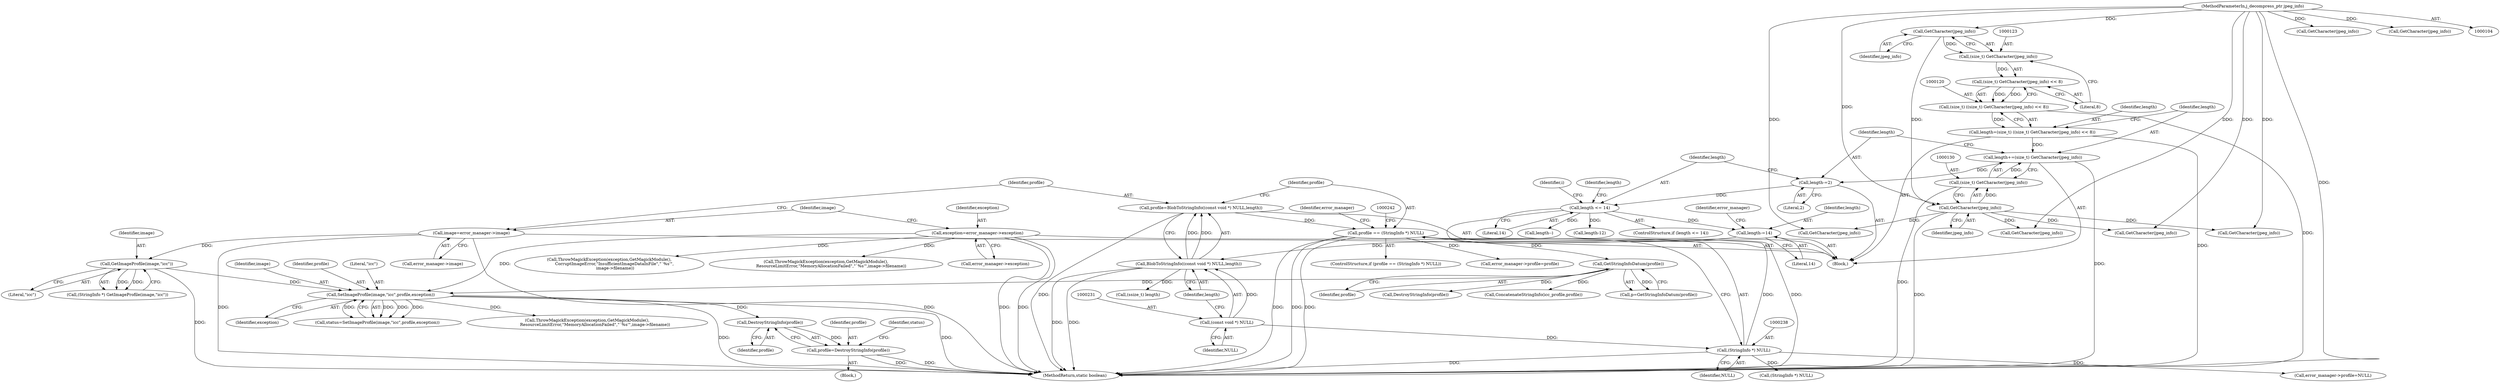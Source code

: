 digraph "0_ImageMagick_39f226a9c137f547e12afde972eeba7551124493@pointer" {
"1000353" [label="(Call,DestroyStringInfo(profile))"];
"1000346" [label="(Call,SetImageProfile(image,\"icc\",profile,exception))"];
"1000325" [label="(Call,GetImageProfile(image,\"icc\"))"];
"1000222" [label="(Call,image=error_manager->image)"];
"1000261" [label="(Call,GetStringInfoDatum(profile))"];
"1000235" [label="(Call,profile == (StringInfo *) NULL)"];
"1000227" [label="(Call,profile=BlobToStringInfo((const void *) NULL,length))"];
"1000229" [label="(Call,BlobToStringInfo((const void *) NULL,length))"];
"1000230" [label="(Call,(const void *) NULL)"];
"1000207" [label="(Call,length-=14)"];
"1000137" [label="(Call,length <= 14)"];
"1000133" [label="(Call,length-=2)"];
"1000127" [label="(Call,length+=(size_t) GetCharacter(jpeg_info))"];
"1000129" [label="(Call,(size_t) GetCharacter(jpeg_info))"];
"1000131" [label="(Call,GetCharacter(jpeg_info))"];
"1000124" [label="(Call,GetCharacter(jpeg_info))"];
"1000105" [label="(MethodParameterIn,j_decompress_ptr jpeg_info)"];
"1000117" [label="(Call,length=(size_t) ((size_t) GetCharacter(jpeg_info) << 8))"];
"1000119" [label="(Call,(size_t) ((size_t) GetCharacter(jpeg_info) << 8))"];
"1000121" [label="(Call,(size_t) GetCharacter(jpeg_info) << 8)"];
"1000122" [label="(Call,(size_t) GetCharacter(jpeg_info))"];
"1000237" [label="(Call,(StringInfo *) NULL)"];
"1000217" [label="(Call,exception=error_manager->exception)"];
"1000351" [label="(Call,profile=DestroyStringInfo(profile))"];
"1000354" [label="(Identifier,profile)"];
"1000228" [label="(Identifier,profile)"];
"1000105" [label="(MethodParameterIn,j_decompress_ptr jpeg_info)"];
"1000235" [label="(Call,profile == (StringInfo *) NULL)"];
"1000351" [label="(Call,profile=DestroyStringInfo(profile))"];
"1000239" [label="(Identifier,NULL)"];
"1000169" [label="(Call,GetCharacter(jpeg_info))"];
"1000106" [label="(Block,)"];
"1000331" [label="(Call,(StringInfo *) NULL)"];
"1000193" [label="(Call,GetCharacter(jpeg_info))"];
"1000236" [label="(Identifier,profile)"];
"1000217" [label="(Call,exception=error_manager->exception)"];
"1000335" [label="(Call,ConcatenateStringInfo(icc_profile,profile))"];
"1000121" [label="(Call,(size_t) GetCharacter(jpeg_info) << 8)"];
"1000350" [label="(Identifier,exception)"];
"1000344" [label="(Call,status=SetImageProfile(image,\"icc\",profile,exception))"];
"1000259" [label="(Call,p=GetStringInfoDatum(profile))"];
"1000156" [label="(Identifier,i)"];
"1000118" [label="(Identifier,length)"];
"1000261" [label="(Call,GetStringInfoDatum(profile))"];
"1000325" [label="(Call,GetImageProfile(image,\"icc\"))"];
"1000346" [label="(Call,SetImageProfile(image,\"icc\",profile,exception))"];
"1000135" [label="(Literal,2)"];
"1000129" [label="(Call,(size_t) GetCharacter(jpeg_info))"];
"1000233" [label="(Identifier,length)"];
"1000219" [label="(Call,error_manager->exception)"];
"1000232" [label="(Identifier,NULL)"];
"1000209" [label="(Literal,14)"];
"1000222" [label="(Call,image=error_manager->image)"];
"1000229" [label="(Call,BlobToStringInfo((const void *) NULL,length))"];
"1000134" [label="(Identifier,length)"];
"1000305" [label="(Call,ThrowMagickException(exception,GetMagickModule(),\n        CorruptImageError,\"InsufficientImageDataInFile\",\"`%s'\",\n         image->filename))"];
"1000128" [label="(Identifier,length)"];
"1000207" [label="(Call,length-=14)"];
"1000126" [label="(Literal,8)"];
"1000132" [label="(Identifier,jpeg_info)"];
"1000137" [label="(Call,length <= 14)"];
"1000234" [label="(ControlStructure,if (profile == (StringInfo *) NULL))"];
"1000269" [label="(Call,(ssize_t) length)"];
"1000256" [label="(Identifier,error_manager)"];
"1000352" [label="(Identifier,profile)"];
"1000143" [label="(Call,length--)"];
"1000262" [label="(Identifier,profile)"];
"1000327" [label="(Literal,\"icc\")"];
"1000117" [label="(Call,length=(size_t) ((size_t) GetCharacter(jpeg_info) << 8))"];
"1000138" [label="(Identifier,length)"];
"1000237" [label="(Call,(StringInfo *) NULL)"];
"1000119" [label="(Call,(size_t) ((size_t) GetCharacter(jpeg_info) << 8))"];
"1000323" [label="(Call,(StringInfo *) GetImageProfile(image,\"icc\"))"];
"1000353" [label="(Call,DestroyStringInfo(profile))"];
"1000223" [label="(Identifier,image)"];
"1000254" [label="(Call,error_manager->profile=profile)"];
"1000347" [label="(Identifier,image)"];
"1000349" [label="(Identifier,profile)"];
"1000357" [label="(Identifier,status)"];
"1000211" [label="(Identifier,error_manager)"];
"1000122" [label="(Call,(size_t) GetCharacter(jpeg_info))"];
"1000326" [label="(Identifier,image)"];
"1000127" [label="(Call,length+=(size_t) GetCharacter(jpeg_info))"];
"1000148" [label="(Call,GetCharacter(jpeg_info))"];
"1000390" [label="(MethodReturn,static boolean)"];
"1000243" [label="(Call,ThrowMagickException(exception,GetMagickModule(),\n        ResourceLimitError,\"MemoryAllocationFailed\",\"`%s'\",image->filename))"];
"1000124" [label="(Call,GetCharacter(jpeg_info))"];
"1000144" [label="(Identifier,length)"];
"1000348" [label="(Literal,\"icc\")"];
"1000316" [label="(Call,error_manager->profile=NULL)"];
"1000227" [label="(Call,profile=BlobToStringInfo((const void *) NULL,length))"];
"1000186" [label="(Call,length-12)"];
"1000136" [label="(ControlStructure,if (length <= 14))"];
"1000301" [label="(Call,DestroyStringInfo(profile))"];
"1000131" [label="(Call,GetCharacter(jpeg_info))"];
"1000133" [label="(Call,length-=2)"];
"1000230" [label="(Call,(const void *) NULL)"];
"1000201" [label="(Call,GetCharacter(jpeg_info))"];
"1000125" [label="(Identifier,jpeg_info)"];
"1000139" [label="(Literal,14)"];
"1000224" [label="(Call,error_manager->image)"];
"1000278" [label="(Call,GetCharacter(jpeg_info))"];
"1000343" [label="(Block,)"];
"1000208" [label="(Identifier,length)"];
"1000218" [label="(Identifier,exception)"];
"1000205" [label="(Call,GetCharacter(jpeg_info))"];
"1000362" [label="(Call,ThrowMagickException(exception,GetMagickModule(),\n            ResourceLimitError,\"MemoryAllocationFailed\",\"`%s'\",image->filename))"];
"1000353" -> "1000351"  [label="AST: "];
"1000353" -> "1000354"  [label="CFG: "];
"1000354" -> "1000353"  [label="AST: "];
"1000351" -> "1000353"  [label="CFG: "];
"1000353" -> "1000351"  [label="DDG: "];
"1000346" -> "1000353"  [label="DDG: "];
"1000346" -> "1000344"  [label="AST: "];
"1000346" -> "1000350"  [label="CFG: "];
"1000347" -> "1000346"  [label="AST: "];
"1000348" -> "1000346"  [label="AST: "];
"1000349" -> "1000346"  [label="AST: "];
"1000350" -> "1000346"  [label="AST: "];
"1000344" -> "1000346"  [label="CFG: "];
"1000346" -> "1000390"  [label="DDG: "];
"1000346" -> "1000390"  [label="DDG: "];
"1000346" -> "1000344"  [label="DDG: "];
"1000346" -> "1000344"  [label="DDG: "];
"1000346" -> "1000344"  [label="DDG: "];
"1000346" -> "1000344"  [label="DDG: "];
"1000325" -> "1000346"  [label="DDG: "];
"1000261" -> "1000346"  [label="DDG: "];
"1000217" -> "1000346"  [label="DDG: "];
"1000346" -> "1000362"  [label="DDG: "];
"1000325" -> "1000323"  [label="AST: "];
"1000325" -> "1000327"  [label="CFG: "];
"1000326" -> "1000325"  [label="AST: "];
"1000327" -> "1000325"  [label="AST: "];
"1000323" -> "1000325"  [label="CFG: "];
"1000325" -> "1000390"  [label="DDG: "];
"1000325" -> "1000323"  [label="DDG: "];
"1000325" -> "1000323"  [label="DDG: "];
"1000222" -> "1000325"  [label="DDG: "];
"1000222" -> "1000106"  [label="AST: "];
"1000222" -> "1000224"  [label="CFG: "];
"1000223" -> "1000222"  [label="AST: "];
"1000224" -> "1000222"  [label="AST: "];
"1000228" -> "1000222"  [label="CFG: "];
"1000222" -> "1000390"  [label="DDG: "];
"1000222" -> "1000390"  [label="DDG: "];
"1000261" -> "1000259"  [label="AST: "];
"1000261" -> "1000262"  [label="CFG: "];
"1000262" -> "1000261"  [label="AST: "];
"1000259" -> "1000261"  [label="CFG: "];
"1000261" -> "1000259"  [label="DDG: "];
"1000235" -> "1000261"  [label="DDG: "];
"1000261" -> "1000301"  [label="DDG: "];
"1000261" -> "1000335"  [label="DDG: "];
"1000235" -> "1000234"  [label="AST: "];
"1000235" -> "1000237"  [label="CFG: "];
"1000236" -> "1000235"  [label="AST: "];
"1000237" -> "1000235"  [label="AST: "];
"1000242" -> "1000235"  [label="CFG: "];
"1000256" -> "1000235"  [label="CFG: "];
"1000235" -> "1000390"  [label="DDG: "];
"1000235" -> "1000390"  [label="DDG: "];
"1000235" -> "1000390"  [label="DDG: "];
"1000227" -> "1000235"  [label="DDG: "];
"1000237" -> "1000235"  [label="DDG: "];
"1000235" -> "1000254"  [label="DDG: "];
"1000227" -> "1000106"  [label="AST: "];
"1000227" -> "1000229"  [label="CFG: "];
"1000228" -> "1000227"  [label="AST: "];
"1000229" -> "1000227"  [label="AST: "];
"1000236" -> "1000227"  [label="CFG: "];
"1000227" -> "1000390"  [label="DDG: "];
"1000229" -> "1000227"  [label="DDG: "];
"1000229" -> "1000227"  [label="DDG: "];
"1000229" -> "1000233"  [label="CFG: "];
"1000230" -> "1000229"  [label="AST: "];
"1000233" -> "1000229"  [label="AST: "];
"1000229" -> "1000390"  [label="DDG: "];
"1000229" -> "1000390"  [label="DDG: "];
"1000230" -> "1000229"  [label="DDG: "];
"1000207" -> "1000229"  [label="DDG: "];
"1000229" -> "1000269"  [label="DDG: "];
"1000230" -> "1000232"  [label="CFG: "];
"1000231" -> "1000230"  [label="AST: "];
"1000232" -> "1000230"  [label="AST: "];
"1000233" -> "1000230"  [label="CFG: "];
"1000230" -> "1000237"  [label="DDG: "];
"1000207" -> "1000106"  [label="AST: "];
"1000207" -> "1000209"  [label="CFG: "];
"1000208" -> "1000207"  [label="AST: "];
"1000209" -> "1000207"  [label="AST: "];
"1000211" -> "1000207"  [label="CFG: "];
"1000137" -> "1000207"  [label="DDG: "];
"1000137" -> "1000136"  [label="AST: "];
"1000137" -> "1000139"  [label="CFG: "];
"1000138" -> "1000137"  [label="AST: "];
"1000139" -> "1000137"  [label="AST: "];
"1000144" -> "1000137"  [label="CFG: "];
"1000156" -> "1000137"  [label="CFG: "];
"1000137" -> "1000390"  [label="DDG: "];
"1000133" -> "1000137"  [label="DDG: "];
"1000137" -> "1000143"  [label="DDG: "];
"1000137" -> "1000186"  [label="DDG: "];
"1000133" -> "1000106"  [label="AST: "];
"1000133" -> "1000135"  [label="CFG: "];
"1000134" -> "1000133"  [label="AST: "];
"1000135" -> "1000133"  [label="AST: "];
"1000138" -> "1000133"  [label="CFG: "];
"1000127" -> "1000133"  [label="DDG: "];
"1000127" -> "1000106"  [label="AST: "];
"1000127" -> "1000129"  [label="CFG: "];
"1000128" -> "1000127"  [label="AST: "];
"1000129" -> "1000127"  [label="AST: "];
"1000134" -> "1000127"  [label="CFG: "];
"1000127" -> "1000390"  [label="DDG: "];
"1000129" -> "1000127"  [label="DDG: "];
"1000117" -> "1000127"  [label="DDG: "];
"1000129" -> "1000131"  [label="CFG: "];
"1000130" -> "1000129"  [label="AST: "];
"1000131" -> "1000129"  [label="AST: "];
"1000129" -> "1000390"  [label="DDG: "];
"1000131" -> "1000129"  [label="DDG: "];
"1000131" -> "1000132"  [label="CFG: "];
"1000132" -> "1000131"  [label="AST: "];
"1000131" -> "1000390"  [label="DDG: "];
"1000124" -> "1000131"  [label="DDG: "];
"1000105" -> "1000131"  [label="DDG: "];
"1000131" -> "1000148"  [label="DDG: "];
"1000131" -> "1000169"  [label="DDG: "];
"1000131" -> "1000193"  [label="DDG: "];
"1000131" -> "1000201"  [label="DDG: "];
"1000124" -> "1000122"  [label="AST: "];
"1000124" -> "1000125"  [label="CFG: "];
"1000125" -> "1000124"  [label="AST: "];
"1000122" -> "1000124"  [label="CFG: "];
"1000124" -> "1000122"  [label="DDG: "];
"1000105" -> "1000124"  [label="DDG: "];
"1000105" -> "1000104"  [label="AST: "];
"1000105" -> "1000390"  [label="DDG: "];
"1000105" -> "1000148"  [label="DDG: "];
"1000105" -> "1000169"  [label="DDG: "];
"1000105" -> "1000193"  [label="DDG: "];
"1000105" -> "1000201"  [label="DDG: "];
"1000105" -> "1000205"  [label="DDG: "];
"1000105" -> "1000278"  [label="DDG: "];
"1000117" -> "1000106"  [label="AST: "];
"1000117" -> "1000119"  [label="CFG: "];
"1000118" -> "1000117"  [label="AST: "];
"1000119" -> "1000117"  [label="AST: "];
"1000128" -> "1000117"  [label="CFG: "];
"1000117" -> "1000390"  [label="DDG: "];
"1000119" -> "1000117"  [label="DDG: "];
"1000119" -> "1000121"  [label="CFG: "];
"1000120" -> "1000119"  [label="AST: "];
"1000121" -> "1000119"  [label="AST: "];
"1000119" -> "1000390"  [label="DDG: "];
"1000121" -> "1000119"  [label="DDG: "];
"1000121" -> "1000119"  [label="DDG: "];
"1000121" -> "1000126"  [label="CFG: "];
"1000122" -> "1000121"  [label="AST: "];
"1000126" -> "1000121"  [label="AST: "];
"1000122" -> "1000121"  [label="DDG: "];
"1000123" -> "1000122"  [label="AST: "];
"1000126" -> "1000122"  [label="CFG: "];
"1000237" -> "1000239"  [label="CFG: "];
"1000238" -> "1000237"  [label="AST: "];
"1000239" -> "1000237"  [label="AST: "];
"1000237" -> "1000390"  [label="DDG: "];
"1000237" -> "1000316"  [label="DDG: "];
"1000237" -> "1000331"  [label="DDG: "];
"1000217" -> "1000106"  [label="AST: "];
"1000217" -> "1000219"  [label="CFG: "];
"1000218" -> "1000217"  [label="AST: "];
"1000219" -> "1000217"  [label="AST: "];
"1000223" -> "1000217"  [label="CFG: "];
"1000217" -> "1000390"  [label="DDG: "];
"1000217" -> "1000390"  [label="DDG: "];
"1000217" -> "1000243"  [label="DDG: "];
"1000217" -> "1000305"  [label="DDG: "];
"1000351" -> "1000343"  [label="AST: "];
"1000352" -> "1000351"  [label="AST: "];
"1000357" -> "1000351"  [label="CFG: "];
"1000351" -> "1000390"  [label="DDG: "];
"1000351" -> "1000390"  [label="DDG: "];
}
